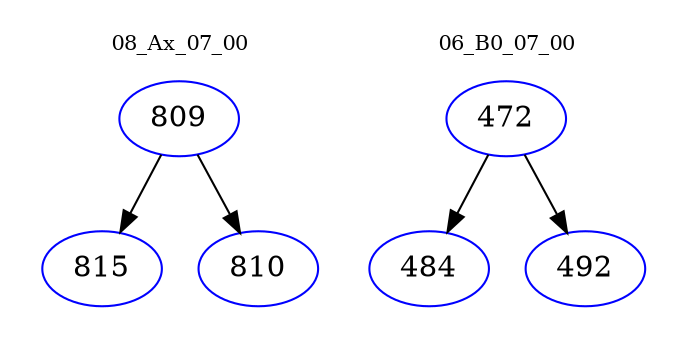 digraph{
subgraph cluster_0 {
color = white
label = "08_Ax_07_00";
fontsize=10;
T0_809 [label="809", color="blue"]
T0_809 -> T0_815 [color="black"]
T0_815 [label="815", color="blue"]
T0_809 -> T0_810 [color="black"]
T0_810 [label="810", color="blue"]
}
subgraph cluster_1 {
color = white
label = "06_B0_07_00";
fontsize=10;
T1_472 [label="472", color="blue"]
T1_472 -> T1_484 [color="black"]
T1_484 [label="484", color="blue"]
T1_472 -> T1_492 [color="black"]
T1_492 [label="492", color="blue"]
}
}

